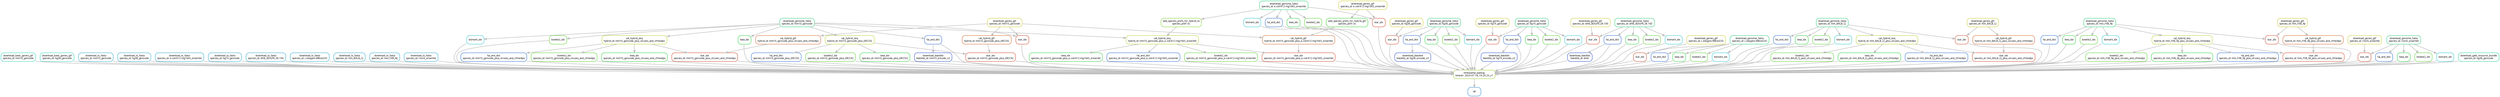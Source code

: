 digraph snakemake_dag {
    graph[bgcolor=white, margin=0];
    node[shape=box, style=rounded, fontname=sans,                 fontsize=10, penwidth=2];
    edge[penwidth=2, color=grey];
	0[label = "all", color = "0.57 0.6 0.85", style="rounded"];
	1[label = "timestamp_backup\ntimestr: 2023-01-18_19.29.23_v1", color = "0.22 0.6 0.85", style="rounded"];
	2[label = "download_basic_genes_gtf\nspecies_id: mm10_gencode", color = "0.48 0.6 0.85", style="rounded"];
	3[label = "download_basic_genes_gtf\nspecies_id: hg38_gencode", color = "0.48 0.6 0.85", style="rounded"];
	4[label = "download_tx_fasta\nspecies_id: mm10_gencode", color = "0.54 0.6 0.85", style="rounded"];
	5[label = "download_tx_fasta\nspecies_id: hg38_gencode", color = "0.54 0.6 0.85", style="rounded"];
	6[label = "download_tx_fasta\nspecies_id: e.coli-K12-mg1665_ensembl", color = "0.54 0.6 0.85", style="rounded"];
	7[label = "download_tx_fasta\nspecies_id: hg19_gencode", color = "0.54 0.6 0.85", style="rounded"];
	8[label = "download_tx_fasta\nspecies_id: dm6_BDGP6.28.100", color = "0.54 0.6 0.85", style="rounded"];
	9[label = "download_tx_fasta\nspecies_id: c.elegans-WBcel235", color = "0.54 0.6 0.85", style="rounded"];
	10[label = "download_tx_fasta\nspecies_id: mm_BALB_CJ", color = "0.54 0.6 0.85", style="rounded"];
	11[label = "download_tx_fasta\nspecies_id: mm_FVB_NJ", color = "0.54 0.6 0.85", style="rounded"];
	12[label = "download_tx_fasta\nspecies_id: rnor6_ensembl", color = "0.54 0.6 0.85", style="rounded"];
	13[label = "fai_and_dict", color = "0.60 0.6 0.85", style="rounded"];
	14[label = "download_genome_fasta\nspecies_id: mm10_gencode", color = "0.41 0.6 0.85", style="rounded"];
	15[label = "fai_and_dict", color = "0.60 0.6 0.85", style="rounded"];
	16[label = "download_genome_fasta\nspecies_id: hg38_gencode", color = "0.41 0.6 0.85", style="rounded"];
	17[label = "fai_and_dict", color = "0.60 0.6 0.85", style="rounded"];
	18[label = "download_genome_fasta\nspecies_id: e.coli-K12-mg1665_ensembl", color = "0.41 0.6 0.85", style="rounded"];
	19[label = "fai_and_dict", color = "0.60 0.6 0.85", style="rounded"];
	20[label = "download_genome_fasta\nspecies_id: hg19_gencode", color = "0.41 0.6 0.85", style="rounded"];
	21[label = "fai_and_dict", color = "0.60 0.6 0.85", style="rounded"];
	22[label = "download_genome_fasta\nspecies_id: dm6_BDGP6.28.100", color = "0.41 0.6 0.85", style="rounded"];
	23[label = "fai_and_dict", color = "0.60 0.6 0.85", style="rounded"];
	24[label = "download_genome_fasta\nspecies_id: c.elegans-WBcel235", color = "0.41 0.6 0.85", style="rounded"];
	25[label = "fai_and_dict", color = "0.60 0.6 0.85", style="rounded"];
	26[label = "download_genome_fasta\nspecies_id: mm_BALB_CJ", color = "0.41 0.6 0.85", style="rounded"];
	27[label = "fai_and_dict", color = "0.60 0.6 0.85", style="rounded"];
	28[label = "download_genome_fasta\nspecies_id: mm_FVB_NJ", color = "0.41 0.6 0.85", style="rounded"];
	29[label = "fai_and_dict", color = "0.60 0.6 0.85", style="rounded"];
	30[label = "download_genome_fasta\nspecies_id: rnor6_ensembl", color = "0.41 0.6 0.85", style="rounded"];
	31[label = "star_idx", color = "0.03 0.6 0.85", style="rounded"];
	32[label = "download_genes_gtf\nspecies_id: mm10_gencode", color = "0.16 0.6 0.85", style="rounded"];
	33[label = "star_idx", color = "0.03 0.6 0.85", style="rounded"];
	34[label = "download_genes_gtf\nspecies_id: hg38_gencode", color = "0.16 0.6 0.85", style="rounded"];
	35[label = "star_idx", color = "0.03 0.6 0.85", style="rounded"];
	36[label = "download_genes_gtf\nspecies_id: e.coli-K12-mg1665_ensembl", color = "0.16 0.6 0.85", style="rounded"];
	37[label = "star_idx", color = "0.03 0.6 0.85", style="rounded"];
	38[label = "download_genes_gtf\nspecies_id: hg19_gencode", color = "0.16 0.6 0.85", style="rounded"];
	39[label = "star_idx", color = "0.03 0.6 0.85", style="rounded"];
	40[label = "download_genes_gtf\nspecies_id: dm6_BDGP6.28.100", color = "0.16 0.6 0.85", style="rounded"];
	41[label = "star_idx", color = "0.03 0.6 0.85", style="rounded"];
	42[label = "download_genes_gtf\nspecies_id: c.elegans-WBcel235", color = "0.16 0.6 0.85", style="rounded"];
	43[label = "star_idx", color = "0.03 0.6 0.85", style="rounded"];
	44[label = "download_genes_gtf\nspecies_id: mm_BALB_CJ", color = "0.16 0.6 0.85", style="rounded"];
	45[label = "star_idx", color = "0.03 0.6 0.85", style="rounded"];
	46[label = "download_genes_gtf\nspecies_id: mm_FVB_NJ", color = "0.16 0.6 0.85", style="rounded"];
	47[label = "star_idx", color = "0.03 0.6 0.85", style="rounded"];
	48[label = "download_genes_gtf\nspecies_id: rnor6_ensembl", color = "0.16 0.6 0.85", style="rounded"];
	49[label = "bwa_idx", color = "0.35 0.6 0.85", style="rounded"];
	50[label = "bwa_idx", color = "0.35 0.6 0.85", style="rounded"];
	51[label = "bwa_idx", color = "0.35 0.6 0.85", style="rounded"];
	52[label = "bwa_idx", color = "0.35 0.6 0.85", style="rounded"];
	53[label = "bwa_idx", color = "0.35 0.6 0.85", style="rounded"];
	54[label = "bwa_idx", color = "0.35 0.6 0.85", style="rounded"];
	55[label = "bwa_idx", color = "0.35 0.6 0.85", style="rounded"];
	56[label = "bwa_idx", color = "0.35 0.6 0.85", style="rounded"];
	57[label = "bwa_idx", color = "0.35 0.6 0.85", style="rounded"];
	58[label = "bowtie2_idx", color = "0.29 0.6 0.85", style="rounded"];
	59[label = "bowtie2_idx", color = "0.29 0.6 0.85", style="rounded"];
	60[label = "bowtie2_idx", color = "0.29 0.6 0.85", style="rounded"];
	61[label = "bowtie2_idx", color = "0.29 0.6 0.85", style="rounded"];
	62[label = "bowtie2_idx", color = "0.29 0.6 0.85", style="rounded"];
	63[label = "bowtie2_idx", color = "0.29 0.6 0.85", style="rounded"];
	64[label = "bowtie2_idx", color = "0.29 0.6 0.85", style="rounded"];
	65[label = "bowtie2_idx", color = "0.29 0.6 0.85", style="rounded"];
	66[label = "bowtie2_idx", color = "0.29 0.6 0.85", style="rounded"];
	67[label = "bismark_idx", color = "0.51 0.6 0.85", style="rounded"];
	68[label = "bismark_idx", color = "0.51 0.6 0.85", style="rounded"];
	69[label = "bismark_idx", color = "0.51 0.6 0.85", style="rounded"];
	70[label = "bismark_idx", color = "0.51 0.6 0.85", style="rounded"];
	71[label = "bismark_idx", color = "0.51 0.6 0.85", style="rounded"];
	72[label = "bismark_idx", color = "0.51 0.6 0.85", style="rounded"];
	73[label = "bismark_idx", color = "0.51 0.6 0.85", style="rounded"];
	74[label = "bismark_idx", color = "0.51 0.6 0.85", style="rounded"];
	75[label = "bismark_idx", color = "0.51 0.6 0.85", style="rounded"];
	76[label = "download_gatk_resource_bundle\nspecies_id: hg38_gencode", color = "0.44 0.6 0.85", style="rounded"];
	77[label = "download_blacklist\nblacklist_id: mm10_encode_v2", color = "0.63 0.6 0.85", style="rounded"];
	78[label = "download_blacklist\nblacklist_id: hg38_encode_v3", color = "0.63 0.6 0.85", style="rounded"];
	79[label = "download_blacklist\nblacklist_id: hg19_encode_v2", color = "0.63 0.6 0.85", style="rounded"];
	80[label = "download_blacklist\nblacklist_id: dm6", color = "0.63 0.6 0.85", style="rounded"];
	81[label = "bwa_idx\nspecies_id: mm10_gencode_plus_ERCC92", color = "0.35 0.6 0.85", style="rounded"];
	82[label = "cat_hybrid_seq\nhybrid_id: mm10_gencode_plus_ERCC92", color = "0.19 0.6 0.85", style="rounded"];
	83[label = "bwa_idx\nspecies_id: mm10_gencode_plus_e.coli-K12-mg1665_ensembl", color = "0.35 0.6 0.85", style="rounded"];
	84[label = "cat_hybrid_seq\nhybrid_id: mm10_gencode_plus_e.coli-K12-mg1665_ensembl", color = "0.19 0.6 0.85", style="rounded"];
	85[label = "add_species_prefs_for_hybrid_fa\nspecies_pref: ec", color = "0.25 0.6 0.85", style="rounded"];
	86[label = "bwa_idx\nspecies_id: mm10_gencode_plus_viruses_and_cfmedips", color = "0.35 0.6 0.85", style="rounded"];
	87[label = "cat_hybrid_seq\nhybrid_id: mm10_gencode_plus_viruses_and_cfmedips", color = "0.19 0.6 0.85", style="rounded"];
	88[label = "bwa_idx\nspecies_id: mm_BALB_CJ_plus_viruses_and_cfmedips", color = "0.35 0.6 0.85", style="rounded"];
	89[label = "cat_hybrid_seq\nhybrid_id: mm_BALB_CJ_plus_viruses_and_cfmedips", color = "0.19 0.6 0.85", style="rounded"];
	90[label = "bwa_idx\nspecies_id: mm_FVB_NJ_plus_viruses_and_cfmedips", color = "0.35 0.6 0.85", style="rounded"];
	91[label = "cat_hybrid_seq\nhybrid_id: mm_FVB_NJ_plus_viruses_and_cfmedips", color = "0.19 0.6 0.85", style="rounded"];
	92[label = "fai_and_dict\nspecies_id: mm10_gencode_plus_ERCC92", color = "0.60 0.6 0.85", style="rounded"];
	93[label = "fai_and_dict\nspecies_id: mm10_gencode_plus_e.coli-K12-mg1665_ensembl", color = "0.60 0.6 0.85", style="rounded"];
	94[label = "fai_and_dict\nspecies_id: mm10_gencode_plus_viruses_and_cfmedips", color = "0.60 0.6 0.85", style="rounded"];
	95[label = "fai_and_dict\nspecies_id: mm_BALB_CJ_plus_viruses_and_cfmedips", color = "0.60 0.6 0.85", style="rounded"];
	96[label = "fai_and_dict\nspecies_id: mm_FVB_NJ_plus_viruses_and_cfmedips", color = "0.60 0.6 0.85", style="rounded"];
	97[label = "star_idx\nspecies_id: mm10_gencode_plus_ERCC92", color = "0.03 0.6 0.85", style="rounded"];
	98[label = "cat_hybrid_gtf\nhybrid_id: mm10_gencode_plus_ERCC92", color = "0.06 0.6 0.85", style="rounded"];
	99[label = "star_idx\nspecies_id: mm10_gencode_plus_e.coli-K12-mg1665_ensembl", color = "0.03 0.6 0.85", style="rounded"];
	100[label = "cat_hybrid_gtf\nhybrid_id: mm10_gencode_plus_e.coli-K12-mg1665_ensembl", color = "0.06 0.6 0.85", style="rounded"];
	101[label = "add_species_prefs_for_hybrid_gtf\nspecies_pref: ec", color = "0.32 0.6 0.85", style="rounded"];
	102[label = "star_idx\nspecies_id: mm10_gencode_plus_viruses_and_cfmedips", color = "0.03 0.6 0.85", style="rounded"];
	103[label = "cat_hybrid_gtf\nhybrid_id: mm10_gencode_plus_viruses_and_cfmedips", color = "0.06 0.6 0.85", style="rounded"];
	104[label = "star_idx\nspecies_id: mm_BALB_CJ_plus_viruses_and_cfmedips", color = "0.03 0.6 0.85", style="rounded"];
	105[label = "cat_hybrid_gtf\nhybrid_id: mm_BALB_CJ_plus_viruses_and_cfmedips", color = "0.06 0.6 0.85", style="rounded"];
	106[label = "star_idx\nspecies_id: mm_FVB_NJ_plus_viruses_and_cfmedips", color = "0.03 0.6 0.85", style="rounded"];
	107[label = "cat_hybrid_gtf\nhybrid_id: mm_FVB_NJ_plus_viruses_and_cfmedips", color = "0.06 0.6 0.85", style="rounded"];
	108[label = "bowtie2_idx\nspecies_id: mm10_gencode_plus_ERCC92", color = "0.29 0.6 0.85", style="rounded"];
	109[label = "bowtie2_idx\nspecies_id: mm10_gencode_plus_e.coli-K12-mg1665_ensembl", color = "0.29 0.6 0.85", style="rounded"];
	110[label = "bowtie2_idx\nspecies_id: mm10_gencode_plus_viruses_and_cfmedips", color = "0.29 0.6 0.85", style="rounded"];
	111[label = "bowtie2_idx\nspecies_id: mm_BALB_CJ_plus_viruses_and_cfmedips", color = "0.29 0.6 0.85", style="rounded"];
	112[label = "bowtie2_idx\nspecies_id: mm_FVB_NJ_plus_viruses_and_cfmedips", color = "0.29 0.6 0.85", style="rounded"];
	1 -> 0
	2 -> 1
	3 -> 1
	4 -> 1
	5 -> 1
	6 -> 1
	7 -> 1
	8 -> 1
	9 -> 1
	10 -> 1
	11 -> 1
	12 -> 1
	13 -> 1
	15 -> 1
	17 -> 1
	19 -> 1
	21 -> 1
	23 -> 1
	25 -> 1
	27 -> 1
	29 -> 1
	31 -> 1
	33 -> 1
	35 -> 1
	37 -> 1
	39 -> 1
	41 -> 1
	43 -> 1
	45 -> 1
	47 -> 1
	49 -> 1
	50 -> 1
	51 -> 1
	52 -> 1
	53 -> 1
	54 -> 1
	55 -> 1
	56 -> 1
	57 -> 1
	58 -> 1
	59 -> 1
	60 -> 1
	61 -> 1
	62 -> 1
	63 -> 1
	64 -> 1
	65 -> 1
	66 -> 1
	67 -> 1
	68 -> 1
	69 -> 1
	70 -> 1
	71 -> 1
	72 -> 1
	73 -> 1
	74 -> 1
	75 -> 1
	76 -> 1
	77 -> 1
	78 -> 1
	79 -> 1
	80 -> 1
	81 -> 1
	83 -> 1
	86 -> 1
	88 -> 1
	90 -> 1
	92 -> 1
	93 -> 1
	94 -> 1
	95 -> 1
	96 -> 1
	97 -> 1
	99 -> 1
	102 -> 1
	104 -> 1
	106 -> 1
	108 -> 1
	109 -> 1
	110 -> 1
	111 -> 1
	112 -> 1
	14 -> 13
	16 -> 15
	18 -> 17
	20 -> 19
	22 -> 21
	24 -> 23
	26 -> 25
	28 -> 27
	30 -> 29
	14 -> 31
	32 -> 31
	16 -> 33
	34 -> 33
	18 -> 35
	36 -> 35
	20 -> 37
	38 -> 37
	22 -> 39
	40 -> 39
	24 -> 41
	42 -> 41
	26 -> 43
	44 -> 43
	28 -> 45
	46 -> 45
	30 -> 47
	48 -> 47
	14 -> 49
	16 -> 50
	18 -> 51
	20 -> 52
	22 -> 53
	24 -> 54
	26 -> 55
	28 -> 56
	30 -> 57
	14 -> 58
	16 -> 59
	18 -> 60
	20 -> 61
	22 -> 62
	24 -> 63
	26 -> 64
	28 -> 65
	30 -> 66
	14 -> 67
	16 -> 68
	18 -> 69
	20 -> 70
	22 -> 71
	24 -> 72
	26 -> 73
	28 -> 74
	30 -> 75
	13 -> 77
	15 -> 78
	19 -> 79
	21 -> 80
	82 -> 81
	14 -> 82
	84 -> 83
	14 -> 84
	85 -> 84
	18 -> 85
	87 -> 86
	14 -> 87
	89 -> 88
	26 -> 89
	91 -> 90
	28 -> 91
	82 -> 92
	84 -> 93
	87 -> 94
	89 -> 95
	91 -> 96
	82 -> 97
	98 -> 97
	32 -> 98
	84 -> 99
	100 -> 99
	32 -> 100
	101 -> 100
	36 -> 101
	87 -> 102
	103 -> 102
	32 -> 103
	89 -> 104
	105 -> 104
	44 -> 105
	91 -> 106
	107 -> 106
	46 -> 107
	82 -> 108
	84 -> 109
	87 -> 110
	89 -> 111
	91 -> 112
}            
